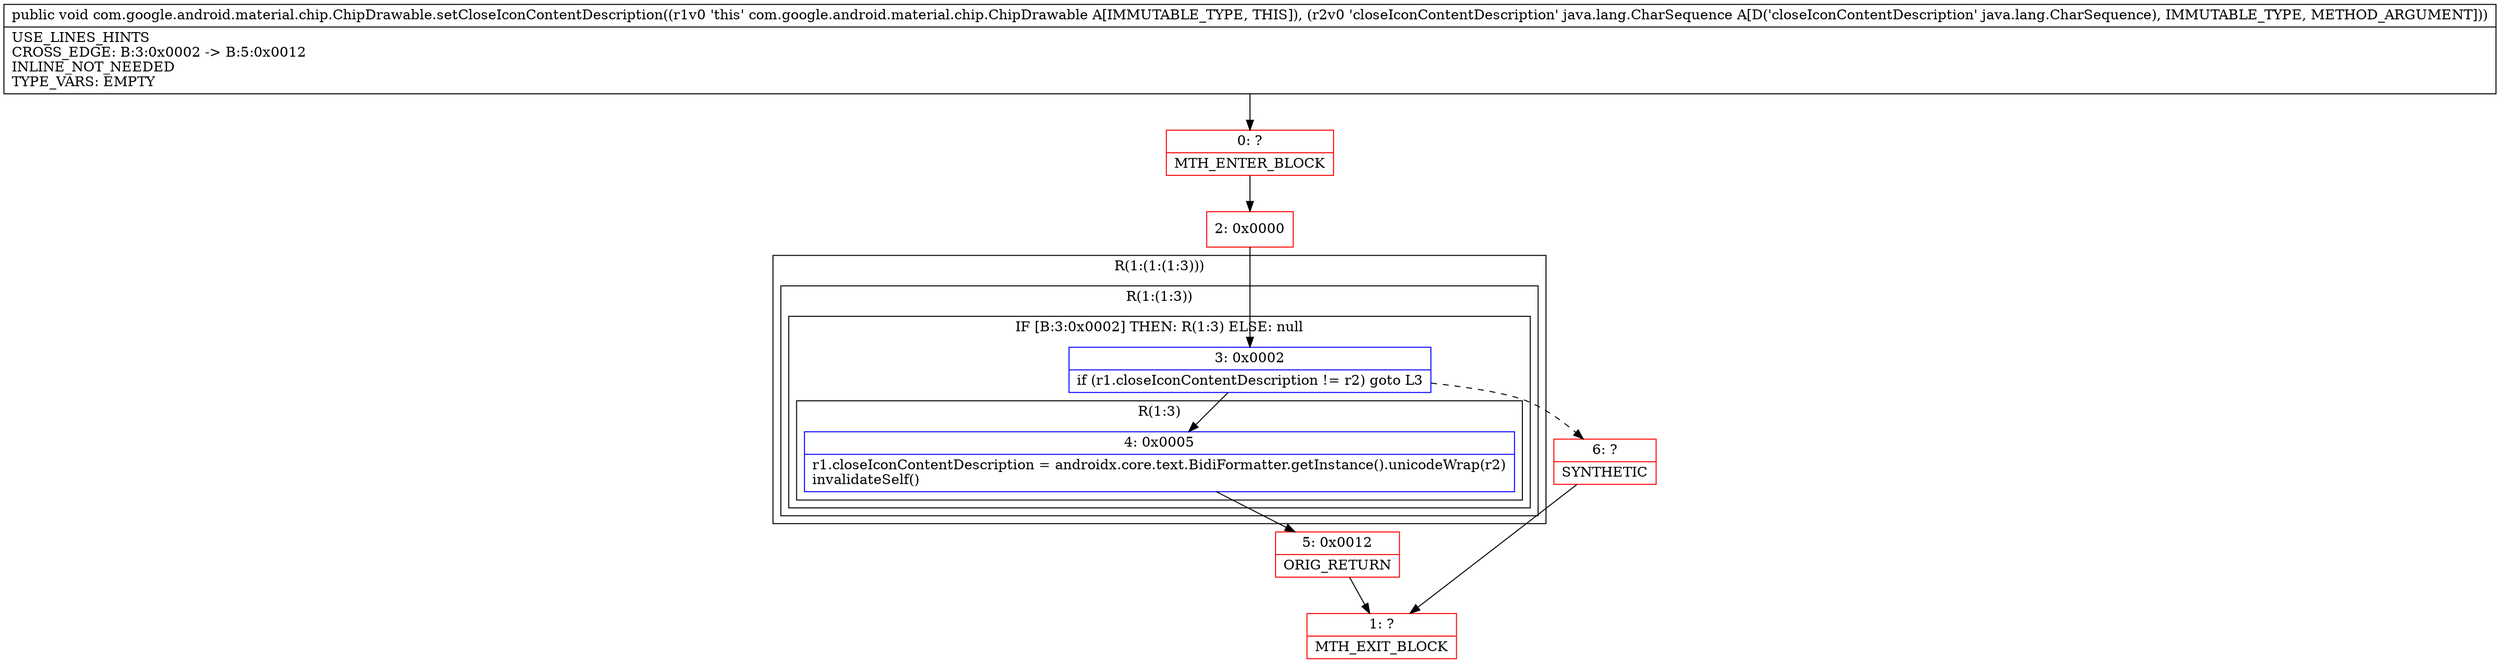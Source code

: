 digraph "CFG forcom.google.android.material.chip.ChipDrawable.setCloseIconContentDescription(Ljava\/lang\/CharSequence;)V" {
subgraph cluster_Region_475213605 {
label = "R(1:(1:(1:3)))";
node [shape=record,color=blue];
subgraph cluster_Region_1579239112 {
label = "R(1:(1:3))";
node [shape=record,color=blue];
subgraph cluster_IfRegion_1704480083 {
label = "IF [B:3:0x0002] THEN: R(1:3) ELSE: null";
node [shape=record,color=blue];
Node_3 [shape=record,label="{3\:\ 0x0002|if (r1.closeIconContentDescription != r2) goto L3\l}"];
subgraph cluster_Region_2075736980 {
label = "R(1:3)";
node [shape=record,color=blue];
Node_4 [shape=record,label="{4\:\ 0x0005|r1.closeIconContentDescription = androidx.core.text.BidiFormatter.getInstance().unicodeWrap(r2)\linvalidateSelf()\l}"];
}
}
}
}
Node_0 [shape=record,color=red,label="{0\:\ ?|MTH_ENTER_BLOCK\l}"];
Node_2 [shape=record,color=red,label="{2\:\ 0x0000}"];
Node_5 [shape=record,color=red,label="{5\:\ 0x0012|ORIG_RETURN\l}"];
Node_1 [shape=record,color=red,label="{1\:\ ?|MTH_EXIT_BLOCK\l}"];
Node_6 [shape=record,color=red,label="{6\:\ ?|SYNTHETIC\l}"];
MethodNode[shape=record,label="{public void com.google.android.material.chip.ChipDrawable.setCloseIconContentDescription((r1v0 'this' com.google.android.material.chip.ChipDrawable A[IMMUTABLE_TYPE, THIS]), (r2v0 'closeIconContentDescription' java.lang.CharSequence A[D('closeIconContentDescription' java.lang.CharSequence), IMMUTABLE_TYPE, METHOD_ARGUMENT]))  | USE_LINES_HINTS\lCROSS_EDGE: B:3:0x0002 \-\> B:5:0x0012\lINLINE_NOT_NEEDED\lTYPE_VARS: EMPTY\l}"];
MethodNode -> Node_0;Node_3 -> Node_4;
Node_3 -> Node_6[style=dashed];
Node_4 -> Node_5;
Node_0 -> Node_2;
Node_2 -> Node_3;
Node_5 -> Node_1;
Node_6 -> Node_1;
}

